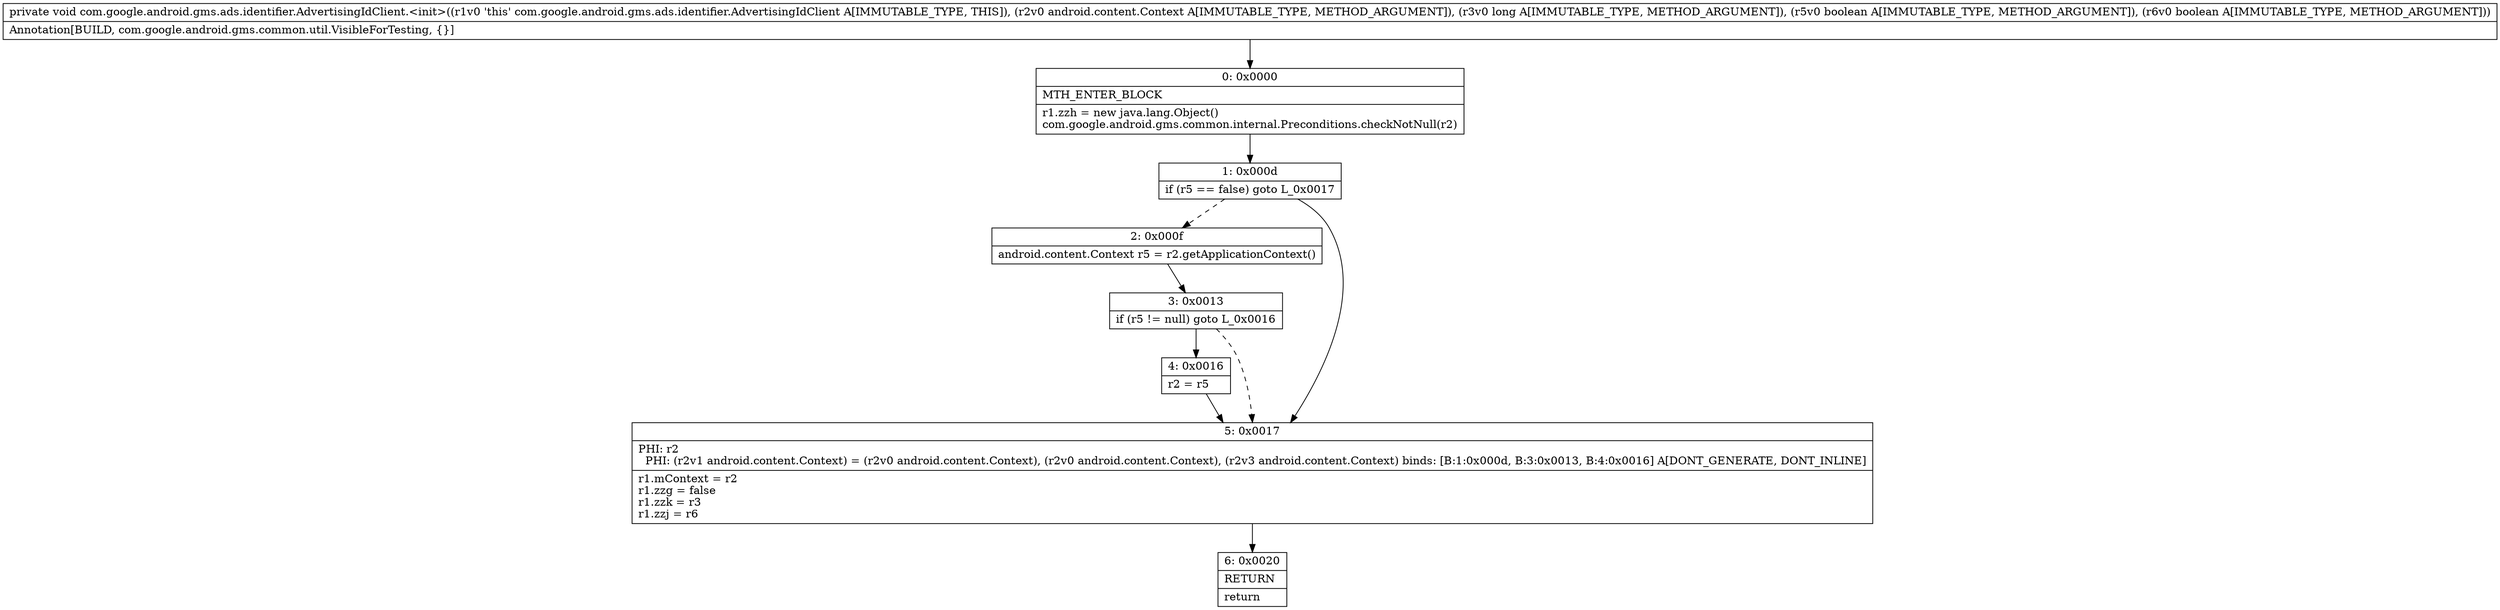 digraph "CFG forcom.google.android.gms.ads.identifier.AdvertisingIdClient.\<init\>(Landroid\/content\/Context;JZZ)V" {
Node_0 [shape=record,label="{0\:\ 0x0000|MTH_ENTER_BLOCK\l|r1.zzh = new java.lang.Object()\lcom.google.android.gms.common.internal.Preconditions.checkNotNull(r2)\l}"];
Node_1 [shape=record,label="{1\:\ 0x000d|if (r5 == false) goto L_0x0017\l}"];
Node_2 [shape=record,label="{2\:\ 0x000f|android.content.Context r5 = r2.getApplicationContext()\l}"];
Node_3 [shape=record,label="{3\:\ 0x0013|if (r5 != null) goto L_0x0016\l}"];
Node_4 [shape=record,label="{4\:\ 0x0016|r2 = r5\l}"];
Node_5 [shape=record,label="{5\:\ 0x0017|PHI: r2 \l  PHI: (r2v1 android.content.Context) = (r2v0 android.content.Context), (r2v0 android.content.Context), (r2v3 android.content.Context) binds: [B:1:0x000d, B:3:0x0013, B:4:0x0016] A[DONT_GENERATE, DONT_INLINE]\l|r1.mContext = r2\lr1.zzg = false\lr1.zzk = r3\lr1.zzj = r6\l}"];
Node_6 [shape=record,label="{6\:\ 0x0020|RETURN\l|return\l}"];
MethodNode[shape=record,label="{private void com.google.android.gms.ads.identifier.AdvertisingIdClient.\<init\>((r1v0 'this' com.google.android.gms.ads.identifier.AdvertisingIdClient A[IMMUTABLE_TYPE, THIS]), (r2v0 android.content.Context A[IMMUTABLE_TYPE, METHOD_ARGUMENT]), (r3v0 long A[IMMUTABLE_TYPE, METHOD_ARGUMENT]), (r5v0 boolean A[IMMUTABLE_TYPE, METHOD_ARGUMENT]), (r6v0 boolean A[IMMUTABLE_TYPE, METHOD_ARGUMENT]))  | Annotation[BUILD, com.google.android.gms.common.util.VisibleForTesting, \{\}]\l}"];
MethodNode -> Node_0;
Node_0 -> Node_1;
Node_1 -> Node_2[style=dashed];
Node_1 -> Node_5;
Node_2 -> Node_3;
Node_3 -> Node_4;
Node_3 -> Node_5[style=dashed];
Node_4 -> Node_5;
Node_5 -> Node_6;
}

